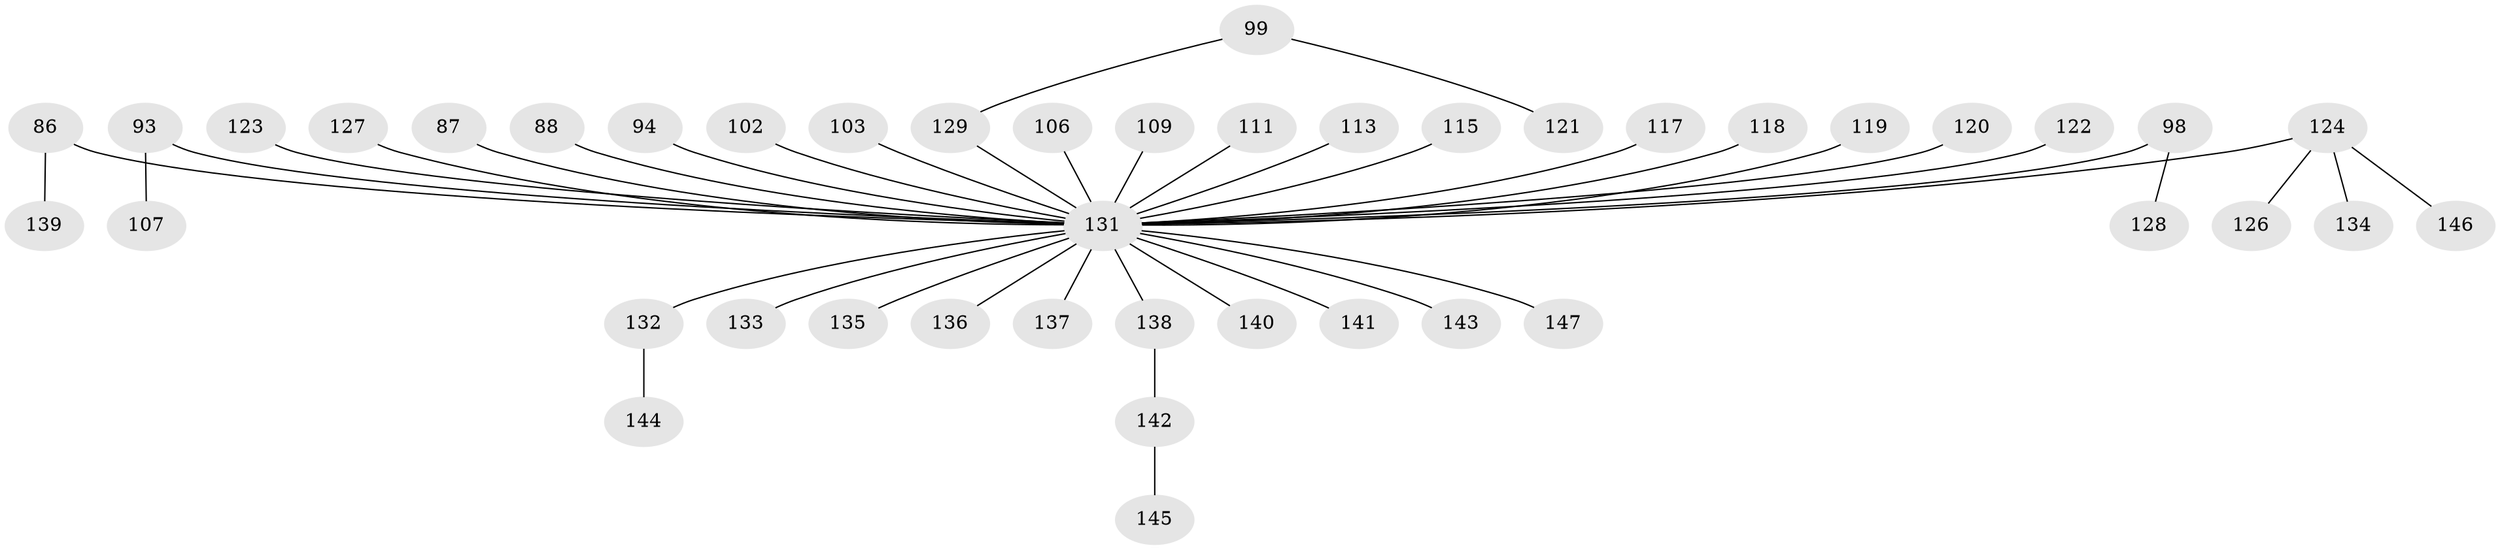 // original degree distribution, {7: 0.006802721088435374, 8: 0.006802721088435374, 5: 0.061224489795918366, 3: 0.10884353741496598, 2: 0.272108843537415, 4: 0.05442176870748299, 1: 0.4897959183673469}
// Generated by graph-tools (version 1.1) at 2025/56/03/04/25 21:56:27]
// undirected, 44 vertices, 43 edges
graph export_dot {
graph [start="1"]
  node [color=gray90,style=filled];
  86;
  87;
  88;
  93;
  94;
  98;
  99;
  102;
  103;
  106 [super="+73"];
  107;
  109;
  111;
  113;
  115;
  117;
  118;
  119;
  120;
  121;
  122 [super="+33+85"];
  123;
  124 [super="+112+108"];
  126;
  127;
  128;
  129 [super="+82"];
  131 [super="+84+130+80+81+83"];
  132;
  133;
  134;
  135;
  136;
  137 [super="+67"];
  138;
  139;
  140;
  141;
  142;
  143;
  144;
  145;
  146;
  147;
  86 -- 139;
  86 -- 131;
  87 -- 131;
  88 -- 131;
  93 -- 107;
  93 -- 131;
  94 -- 131;
  98 -- 128;
  98 -- 131;
  99 -- 121;
  99 -- 129;
  102 -- 131;
  103 -- 131;
  106 -- 131;
  109 -- 131;
  111 -- 131;
  113 -- 131;
  115 -- 131;
  117 -- 131;
  118 -- 131;
  119 -- 131;
  120 -- 131;
  122 -- 131;
  123 -- 131;
  124 -- 126;
  124 -- 146;
  124 -- 134;
  124 -- 131;
  127 -- 131;
  129 -- 131;
  131 -- 132;
  131 -- 133;
  131 -- 135;
  131 -- 136;
  131 -- 137;
  131 -- 138;
  131 -- 140;
  131 -- 141;
  131 -- 143;
  131 -- 147;
  132 -- 144;
  138 -- 142;
  142 -- 145;
}
